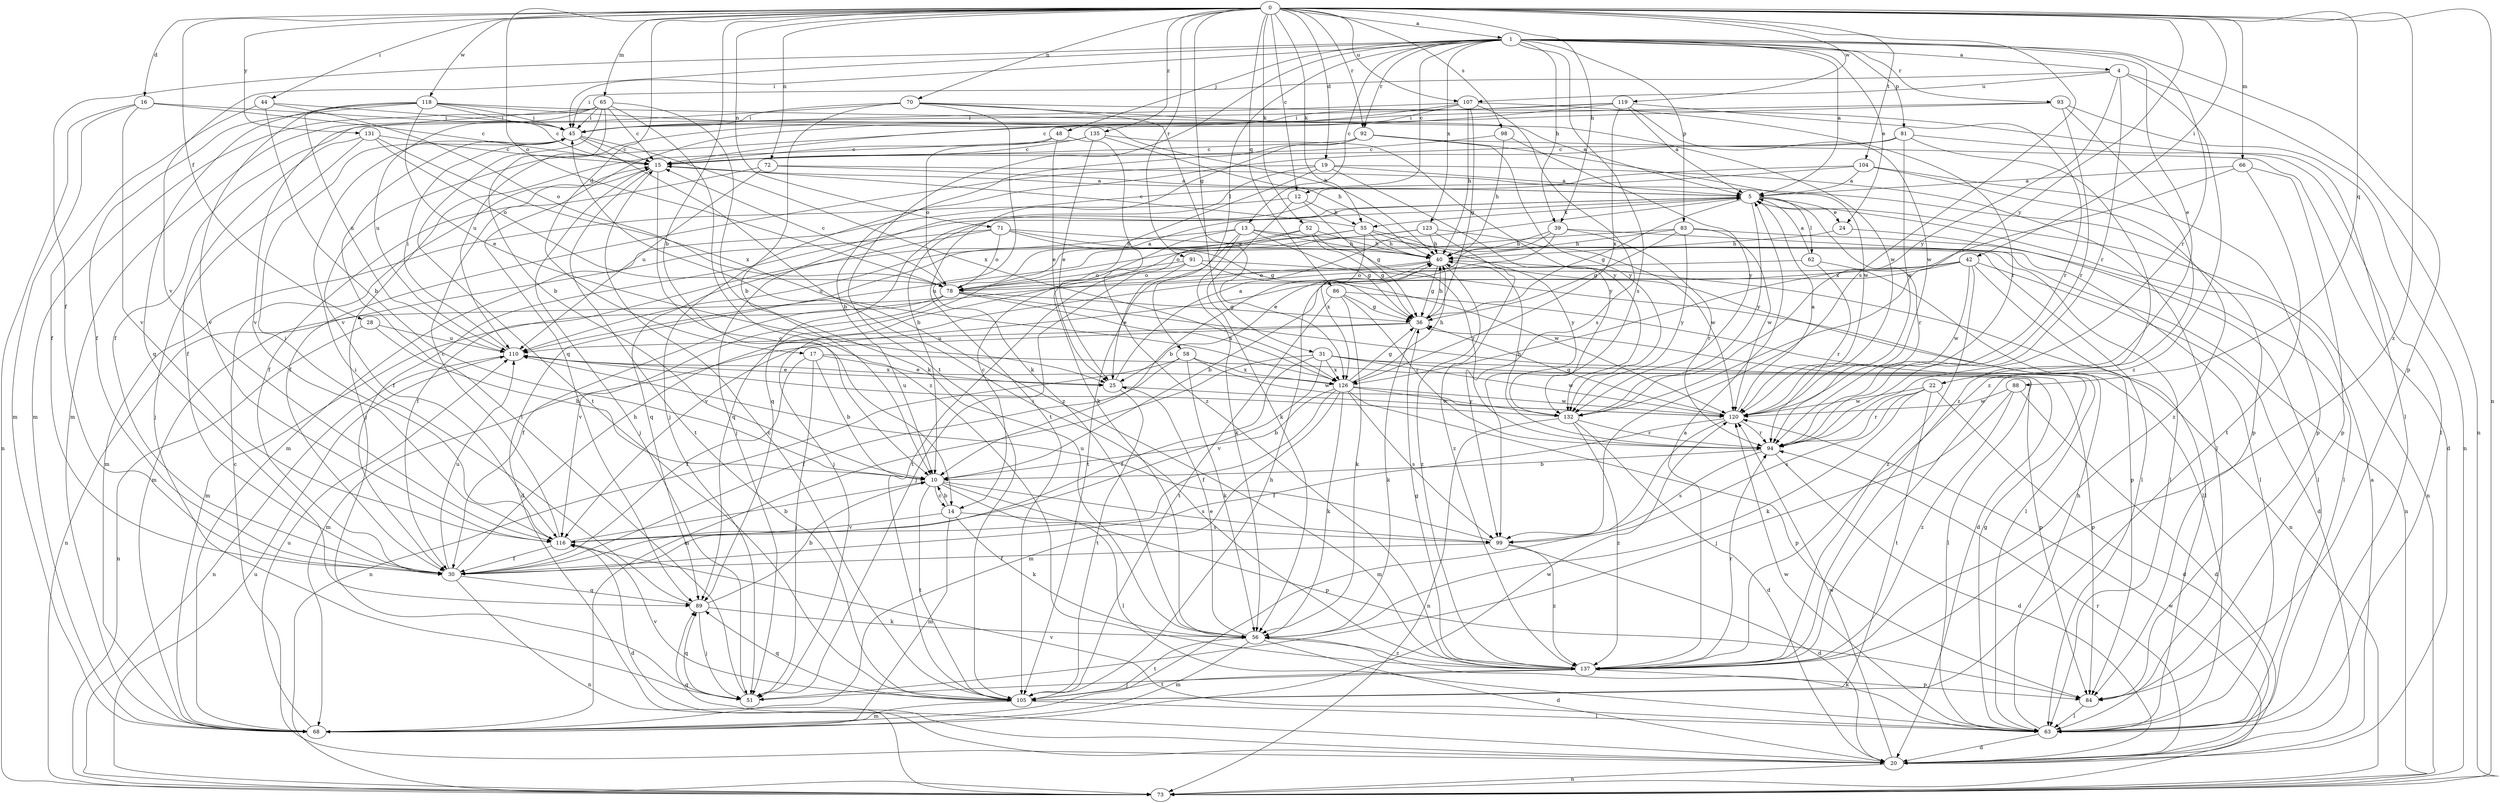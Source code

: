 strict digraph  {
0;
1;
4;
5;
10;
12;
13;
14;
15;
16;
17;
19;
20;
22;
24;
25;
28;
30;
31;
36;
39;
40;
42;
44;
45;
48;
51;
52;
55;
56;
58;
62;
63;
65;
66;
68;
70;
71;
72;
73;
78;
81;
83;
84;
86;
88;
89;
91;
92;
93;
94;
98;
99;
104;
105;
107;
110;
116;
118;
119;
120;
123;
126;
131;
132;
135;
137;
0 -> 1  [label=a];
0 -> 10  [label=b];
0 -> 12  [label=c];
0 -> 16  [label=d];
0 -> 17  [label=d];
0 -> 19  [label=d];
0 -> 28  [label=f];
0 -> 31  [label=g];
0 -> 39  [label=h];
0 -> 42  [label=i];
0 -> 44  [label=i];
0 -> 52  [label=k];
0 -> 55  [label=k];
0 -> 65  [label=m];
0 -> 66  [label=m];
0 -> 70  [label=n];
0 -> 71  [label=n];
0 -> 72  [label=n];
0 -> 73  [label=n];
0 -> 78  [label=o];
0 -> 86  [label=q];
0 -> 88  [label=q];
0 -> 91  [label=r];
0 -> 92  [label=r];
0 -> 98  [label=s];
0 -> 99  [label=s];
0 -> 104  [label=t];
0 -> 107  [label=u];
0 -> 118  [label=w];
0 -> 119  [label=w];
0 -> 131  [label=y];
0 -> 132  [label=y];
0 -> 135  [label=z];
0 -> 137  [label=z];
1 -> 4  [label=a];
1 -> 5  [label=a];
1 -> 12  [label=c];
1 -> 13  [label=c];
1 -> 22  [label=e];
1 -> 24  [label=e];
1 -> 30  [label=f];
1 -> 39  [label=h];
1 -> 45  [label=i];
1 -> 48  [label=j];
1 -> 58  [label=l];
1 -> 81  [label=p];
1 -> 83  [label=p];
1 -> 84  [label=p];
1 -> 92  [label=r];
1 -> 93  [label=r];
1 -> 94  [label=r];
1 -> 99  [label=s];
1 -> 105  [label=t];
1 -> 116  [label=v];
1 -> 123  [label=x];
4 -> 45  [label=i];
4 -> 73  [label=n];
4 -> 94  [label=r];
4 -> 107  [label=u];
4 -> 132  [label=y];
4 -> 137  [label=z];
5 -> 24  [label=e];
5 -> 30  [label=f];
5 -> 36  [label=g];
5 -> 55  [label=k];
5 -> 62  [label=l];
5 -> 73  [label=n];
5 -> 89  [label=q];
5 -> 94  [label=r];
5 -> 132  [label=y];
10 -> 14  [label=c];
10 -> 63  [label=l];
10 -> 84  [label=p];
10 -> 99  [label=s];
10 -> 105  [label=t];
12 -> 36  [label=g];
12 -> 55  [label=k];
12 -> 56  [label=k];
12 -> 68  [label=m];
13 -> 14  [label=c];
13 -> 30  [label=f];
13 -> 36  [label=g];
13 -> 40  [label=h];
13 -> 56  [label=k];
13 -> 63  [label=l];
13 -> 105  [label=t];
14 -> 10  [label=b];
14 -> 56  [label=k];
14 -> 68  [label=m];
14 -> 99  [label=s];
14 -> 116  [label=v];
15 -> 5  [label=a];
15 -> 14  [label=c];
15 -> 51  [label=j];
15 -> 105  [label=t];
16 -> 15  [label=c];
16 -> 45  [label=i];
16 -> 68  [label=m];
16 -> 73  [label=n];
16 -> 116  [label=v];
17 -> 10  [label=b];
17 -> 25  [label=e];
17 -> 30  [label=f];
17 -> 51  [label=j];
17 -> 84  [label=p];
19 -> 5  [label=a];
19 -> 10  [label=b];
19 -> 30  [label=f];
19 -> 56  [label=k];
19 -> 63  [label=l];
19 -> 132  [label=y];
20 -> 5  [label=a];
20 -> 15  [label=c];
20 -> 73  [label=n];
20 -> 89  [label=q];
20 -> 94  [label=r];
20 -> 120  [label=w];
22 -> 20  [label=d];
22 -> 56  [label=k];
22 -> 94  [label=r];
22 -> 99  [label=s];
22 -> 105  [label=t];
22 -> 120  [label=w];
24 -> 40  [label=h];
24 -> 63  [label=l];
25 -> 5  [label=a];
25 -> 105  [label=t];
25 -> 120  [label=w];
28 -> 10  [label=b];
28 -> 73  [label=n];
28 -> 110  [label=u];
30 -> 40  [label=h];
30 -> 73  [label=n];
30 -> 89  [label=q];
30 -> 110  [label=u];
31 -> 30  [label=f];
31 -> 63  [label=l];
31 -> 68  [label=m];
31 -> 84  [label=p];
31 -> 116  [label=v];
31 -> 120  [label=w];
31 -> 126  [label=x];
36 -> 40  [label=h];
36 -> 56  [label=k];
36 -> 68  [label=m];
36 -> 110  [label=u];
39 -> 10  [label=b];
39 -> 25  [label=e];
39 -> 40  [label=h];
39 -> 63  [label=l];
39 -> 94  [label=r];
40 -> 36  [label=g];
40 -> 68  [label=m];
40 -> 73  [label=n];
40 -> 78  [label=o];
40 -> 137  [label=z];
42 -> 10  [label=b];
42 -> 20  [label=d];
42 -> 63  [label=l];
42 -> 78  [label=o];
42 -> 116  [label=v];
42 -> 120  [label=w];
42 -> 137  [label=z];
44 -> 10  [label=b];
44 -> 30  [label=f];
44 -> 45  [label=i];
44 -> 78  [label=o];
45 -> 15  [label=c];
45 -> 126  [label=x];
45 -> 137  [label=z];
48 -> 15  [label=c];
48 -> 25  [label=e];
48 -> 78  [label=o];
48 -> 137  [label=z];
51 -> 45  [label=i];
51 -> 89  [label=q];
52 -> 36  [label=g];
52 -> 40  [label=h];
52 -> 89  [label=q];
52 -> 94  [label=r];
52 -> 105  [label=t];
55 -> 15  [label=c];
55 -> 20  [label=d];
55 -> 40  [label=h];
55 -> 110  [label=u];
55 -> 120  [label=w];
55 -> 126  [label=x];
55 -> 132  [label=y];
56 -> 20  [label=d];
56 -> 25  [label=e];
56 -> 68  [label=m];
56 -> 105  [label=t];
56 -> 137  [label=z];
58 -> 30  [label=f];
58 -> 56  [label=k];
58 -> 73  [label=n];
58 -> 120  [label=w];
58 -> 126  [label=x];
62 -> 5  [label=a];
62 -> 78  [label=o];
62 -> 84  [label=p];
62 -> 94  [label=r];
63 -> 20  [label=d];
63 -> 36  [label=g];
63 -> 40  [label=h];
63 -> 56  [label=k];
63 -> 116  [label=v];
63 -> 120  [label=w];
65 -> 10  [label=b];
65 -> 15  [label=c];
65 -> 45  [label=i];
65 -> 56  [label=k];
65 -> 68  [label=m];
65 -> 105  [label=t];
65 -> 110  [label=u];
65 -> 116  [label=v];
65 -> 137  [label=z];
66 -> 5  [label=a];
66 -> 84  [label=p];
66 -> 105  [label=t];
66 -> 126  [label=x];
68 -> 110  [label=u];
68 -> 120  [label=w];
70 -> 5  [label=a];
70 -> 10  [label=b];
70 -> 45  [label=i];
70 -> 56  [label=k];
70 -> 63  [label=l];
70 -> 68  [label=m];
70 -> 126  [label=x];
71 -> 36  [label=g];
71 -> 40  [label=h];
71 -> 63  [label=l];
71 -> 68  [label=m];
71 -> 78  [label=o];
71 -> 89  [label=q];
72 -> 5  [label=a];
72 -> 30  [label=f];
72 -> 84  [label=p];
72 -> 110  [label=u];
73 -> 110  [label=u];
73 -> 120  [label=w];
78 -> 5  [label=a];
78 -> 15  [label=c];
78 -> 20  [label=d];
78 -> 30  [label=f];
78 -> 36  [label=g];
78 -> 73  [label=n];
78 -> 116  [label=v];
78 -> 126  [label=x];
81 -> 15  [label=c];
81 -> 51  [label=j];
81 -> 63  [label=l];
81 -> 120  [label=w];
81 -> 137  [label=z];
83 -> 36  [label=g];
83 -> 40  [label=h];
83 -> 63  [label=l];
83 -> 78  [label=o];
83 -> 120  [label=w];
83 -> 132  [label=y];
84 -> 63  [label=l];
86 -> 36  [label=g];
86 -> 56  [label=k];
86 -> 63  [label=l];
86 -> 94  [label=r];
86 -> 105  [label=t];
88 -> 20  [label=d];
88 -> 51  [label=j];
88 -> 120  [label=w];
88 -> 137  [label=z];
89 -> 10  [label=b];
89 -> 45  [label=i];
89 -> 51  [label=j];
89 -> 56  [label=k];
91 -> 25  [label=e];
91 -> 51  [label=j];
91 -> 63  [label=l];
91 -> 78  [label=o];
91 -> 120  [label=w];
92 -> 10  [label=b];
92 -> 15  [label=c];
92 -> 20  [label=d];
92 -> 105  [label=t];
92 -> 120  [label=w];
92 -> 132  [label=y];
93 -> 45  [label=i];
93 -> 73  [label=n];
93 -> 94  [label=r];
93 -> 116  [label=v];
93 -> 137  [label=z];
94 -> 10  [label=b];
94 -> 20  [label=d];
94 -> 40  [label=h];
94 -> 99  [label=s];
98 -> 15  [label=c];
98 -> 40  [label=h];
98 -> 132  [label=y];
99 -> 20  [label=d];
99 -> 30  [label=f];
99 -> 110  [label=u];
99 -> 137  [label=z];
104 -> 5  [label=a];
104 -> 51  [label=j];
104 -> 68  [label=m];
104 -> 84  [label=p];
104 -> 137  [label=z];
105 -> 15  [label=c];
105 -> 40  [label=h];
105 -> 63  [label=l];
105 -> 68  [label=m];
105 -> 89  [label=q];
105 -> 116  [label=v];
107 -> 36  [label=g];
107 -> 40  [label=h];
107 -> 45  [label=i];
107 -> 89  [label=q];
107 -> 94  [label=r];
107 -> 99  [label=s];
107 -> 110  [label=u];
110 -> 25  [label=e];
110 -> 45  [label=i];
110 -> 73  [label=n];
110 -> 126  [label=x];
116 -> 10  [label=b];
116 -> 15  [label=c];
116 -> 20  [label=d];
116 -> 30  [label=f];
116 -> 45  [label=i];
118 -> 15  [label=c];
118 -> 25  [label=e];
118 -> 30  [label=f];
118 -> 40  [label=h];
118 -> 45  [label=i];
118 -> 89  [label=q];
118 -> 110  [label=u];
118 -> 116  [label=v];
118 -> 120  [label=w];
119 -> 5  [label=a];
119 -> 15  [label=c];
119 -> 30  [label=f];
119 -> 45  [label=i];
119 -> 94  [label=r];
119 -> 120  [label=w];
119 -> 126  [label=x];
120 -> 5  [label=a];
120 -> 30  [label=f];
120 -> 36  [label=g];
120 -> 68  [label=m];
120 -> 94  [label=r];
123 -> 40  [label=h];
123 -> 51  [label=j];
123 -> 73  [label=n];
123 -> 110  [label=u];
123 -> 137  [label=z];
126 -> 10  [label=b];
126 -> 30  [label=f];
126 -> 36  [label=g];
126 -> 40  [label=h];
126 -> 56  [label=k];
126 -> 68  [label=m];
126 -> 84  [label=p];
126 -> 99  [label=s];
126 -> 120  [label=w];
126 -> 132  [label=y];
131 -> 15  [label=c];
131 -> 30  [label=f];
131 -> 51  [label=j];
131 -> 78  [label=o];
131 -> 126  [label=x];
132 -> 20  [label=d];
132 -> 73  [label=n];
132 -> 94  [label=r];
132 -> 110  [label=u];
132 -> 137  [label=z];
135 -> 15  [label=c];
135 -> 25  [label=e];
135 -> 40  [label=h];
135 -> 51  [label=j];
135 -> 132  [label=y];
137 -> 5  [label=a];
137 -> 36  [label=g];
137 -> 45  [label=i];
137 -> 51  [label=j];
137 -> 84  [label=p];
137 -> 94  [label=r];
137 -> 105  [label=t];
}
